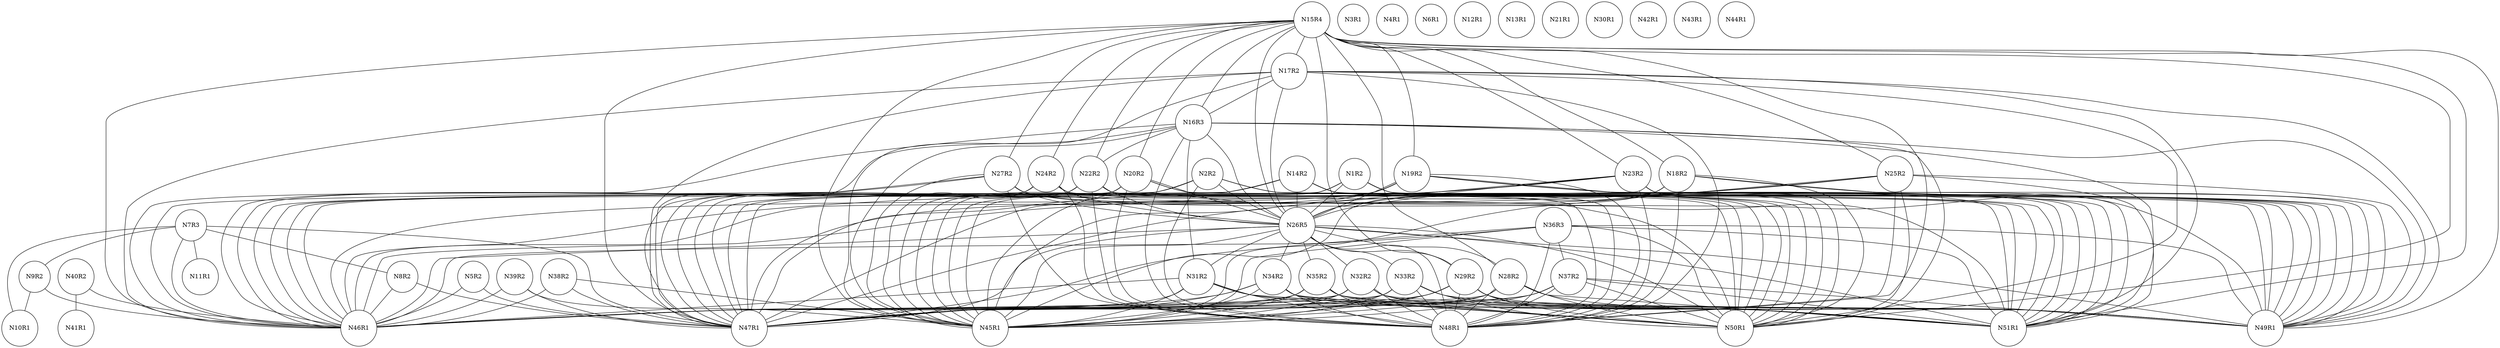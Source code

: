 graph ig {
    node [shape = circle];
    N1R2;
    N2R2;
    N3R1;
    N4R1;
    N5R2;
    N6R1;
    N7R3;
    N8R2;
    N9R2;
    N10R1;
    N11R1;
    N12R1;
    N13R1;
    N14R2;
    N15R4;
    N17R2;
    N16R3;
    N19R2;
    N18R2;
    N21R1;
    N20R2;
    N23R2;
    N22R2;
    N25R2;
    N24R2;
    N27R2;
    N26R5;
    N29R2;
    N28R2;
    N31R2;
    N30R1;
    N34R2;
    N35R2;
    N32R2;
    N33R2;
    N38R2;
    N39R2;
    N36R3;
    N37R2;
    N42R1;
    N43R1;
    N40R2;
    N41R1;
    N46R1;
    N47R1;
    N44R1;
    N45R1;
    N51R1;
    N50R1;
    N49R1;
    N48R1;
    N1R2 -- N51R1;
    N1R2 -- N50R1;
    N1R2 -- N46R1;
    N1R2 -- N26R5;
    N1R2 -- N49R1;
    N1R2 -- N47R1;
    N1R2 -- N48R1;
    N1R2 -- N45R1;
    N2R2 -- N51R1;
    N2R2 -- N50R1;
    N2R2 -- N46R1;
    N2R2 -- N26R5;
    N2R2 -- N49R1;
    N2R2 -- N47R1;
    N2R2 -- N48R1;
    N2R2 -- N45R1;
    N5R2 -- N46R1;
    N5R2 -- N47R1;
    N7R3 -- N11R1;
    N7R3 -- N10R1;
    N7R3 -- N9R2;
    N7R3 -- N8R2;
    N7R3 -- N46R1;
    N7R3 -- N47R1;
    N8R2 -- N46R1;
    N8R2 -- N47R1;
    N9R2 -- N10R1;
    N9R2 -- N46R1;
    N14R2 -- N51R1;
    N14R2 -- N50R1;
    N14R2 -- N46R1;
    N14R2 -- N26R5;
    N14R2 -- N49R1;
    N14R2 -- N47R1;
    N14R2 -- N48R1;
    N14R2 -- N45R1;
    N15R4 -- N22R2;
    N15R4 -- N16R3;
    N15R4 -- N51R1;
    N15R4 -- N50R1;
    N15R4 -- N49R1;
    N15R4 -- N47R1;
    N15R4 -- N48R1;
    N15R4 -- N17R2;
    N15R4 -- N46R1;
    N15R4 -- N27R2;
    N15R4 -- N24R2;
    N15R4 -- N25R2;
    N15R4 -- N23R2;
    N15R4 -- N20R2;
    N15R4 -- N18R2;
    N15R4 -- N19R2;
    N15R4 -- N26R5;
    N15R4 -- N29R2;
    N15R4 -- N28R2;
    N15R4 -- N45R1;
    N17R2 -- N51R1;
    N17R2 -- N50R1;
    N17R2 -- N49R1;
    N17R2 -- N47R1;
    N17R2 -- N16R3;
    N17R2 -- N48R1;
    N17R2 -- N46R1;
    N17R2 -- N26R5;
    N17R2 -- N45R1;
    N16R3 -- N49R1;
    N16R3 -- N48R1;
    N16R3 -- N22R2;
    N16R3 -- N50R1;
    N16R3 -- N47R1;
    N16R3 -- N51R1;
    N16R3 -- N46R1;
    N16R3 -- N26R5;
    N16R3 -- N31R2;
    N16R3 -- N45R1;
    N19R2 -- N50R1;
    N19R2 -- N46R1;
    N19R2 -- N49R1;
    N19R2 -- N47R1;
    N19R2 -- N48R1;
    N19R2 -- N51R1;
    N19R2 -- N26R5;
    N19R2 -- N45R1;
    N18R2 -- N51R1;
    N18R2 -- N50R1;
    N18R2 -- N46R1;
    N18R2 -- N49R1;
    N18R2 -- N47R1;
    N18R2 -- N48R1;
    N18R2 -- N26R5;
    N18R2 -- N45R1;
    N20R2 -- N50R1;
    N20R2 -- N46R1;
    N20R2 -- N49R1;
    N20R2 -- N47R1;
    N20R2 -- N48R1;
    N20R2 -- N51R1;
    N20R2 -- N26R5;
    N20R2 -- N45R1;
    N23R2 -- N50R1;
    N23R2 -- N46R1;
    N23R2 -- N49R1;
    N23R2 -- N47R1;
    N23R2 -- N48R1;
    N23R2 -- N51R1;
    N23R2 -- N26R5;
    N23R2 -- N45R1;
    N22R2 -- N50R1;
    N22R2 -- N49R1;
    N22R2 -- N47R1;
    N22R2 -- N48R1;
    N22R2 -- N51R1;
    N22R2 -- N46R1;
    N22R2 -- N26R5;
    N22R2 -- N45R1;
    N25R2 -- N50R1;
    N25R2 -- N46R1;
    N25R2 -- N49R1;
    N25R2 -- N47R1;
    N25R2 -- N48R1;
    N25R2 -- N51R1;
    N25R2 -- N26R5;
    N25R2 -- N45R1;
    N24R2 -- N50R1;
    N24R2 -- N46R1;
    N24R2 -- N49R1;
    N24R2 -- N47R1;
    N24R2 -- N48R1;
    N24R2 -- N51R1;
    N24R2 -- N26R5;
    N24R2 -- N45R1;
    N27R2 -- N50R1;
    N27R2 -- N46R1;
    N27R2 -- N49R1;
    N27R2 -- N47R1;
    N27R2 -- N48R1;
    N27R2 -- N51R1;
    N27R2 -- N26R5;
    N27R2 -- N45R1;
    N26R5 -- N51R1;
    N26R5 -- N50R1;
    N26R5 -- N46R1;
    N26R5 -- N49R1;
    N26R5 -- N47R1;
    N26R5 -- N48R1;
    N26R5 -- N29R2;
    N26R5 -- N28R2;
    N26R5 -- N31R2;
    N26R5 -- N33R2;
    N26R5 -- N32R2;
    N26R5 -- N35R2;
    N26R5 -- N34R2;
    N26R5 -- N45R1;
    N29R2 -- N46R1;
    N29R2 -- N47R1;
    N29R2 -- N49R1;
    N29R2 -- N48R1;
    N29R2 -- N51R1;
    N29R2 -- N50R1;
    N29R2 -- N45R1;
    N28R2 -- N46R1;
    N28R2 -- N49R1;
    N28R2 -- N47R1;
    N28R2 -- N48R1;
    N28R2 -- N51R1;
    N28R2 -- N50R1;
    N28R2 -- N45R1;
    N31R2 -- N49R1;
    N31R2 -- N48R1;
    N31R2 -- N51R1;
    N31R2 -- N50R1;
    N31R2 -- N46R1;
    N31R2 -- N47R1;
    N31R2 -- N45R1;
    N34R2 -- N49R1;
    N34R2 -- N48R1;
    N34R2 -- N51R1;
    N34R2 -- N50R1;
    N34R2 -- N46R1;
    N34R2 -- N47R1;
    N34R2 -- N45R1;
    N35R2 -- N49R1;
    N35R2 -- N48R1;
    N35R2 -- N51R1;
    N35R2 -- N50R1;
    N35R2 -- N46R1;
    N35R2 -- N47R1;
    N35R2 -- N45R1;
    N32R2 -- N49R1;
    N32R2 -- N48R1;
    N32R2 -- N51R1;
    N32R2 -- N50R1;
    N32R2 -- N46R1;
    N32R2 -- N47R1;
    N32R2 -- N45R1;
    N33R2 -- N49R1;
    N33R2 -- N48R1;
    N33R2 -- N51R1;
    N33R2 -- N50R1;
    N33R2 -- N46R1;
    N33R2 -- N47R1;
    N33R2 -- N45R1;
    N38R2 -- N46R1;
    N38R2 -- N47R1;
    N38R2 -- N45R1;
    N39R2 -- N46R1;
    N39R2 -- N47R1;
    N39R2 -- N45R1;
    N36R3 -- N37R2;
    N36R3 -- N48R1;
    N36R3 -- N51R1;
    N36R3 -- N50R1;
    N36R3 -- N46R1;
    N36R3 -- N47R1;
    N36R3 -- N49R1;
    N36R3 -- N45R1;
    N37R2 -- N51R1;
    N37R2 -- N50R1;
    N37R2 -- N46R1;
    N37R2 -- N47R1;
    N37R2 -- N49R1;
    N37R2 -- N48R1;
    N37R2 -- N45R1;
    N40R2 -- N41R1;
    N40R2 -- N46R1;
}

